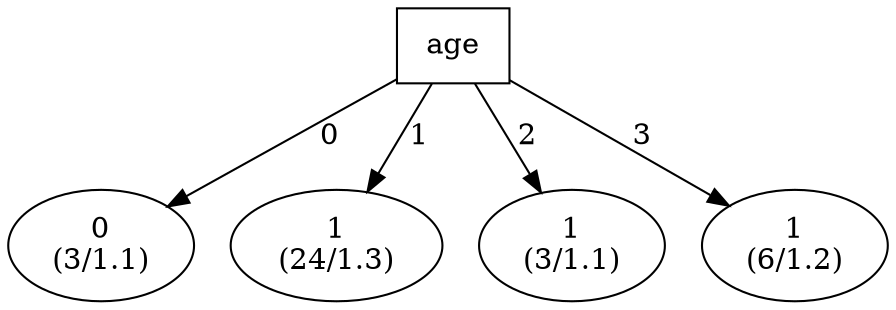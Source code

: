 digraph YaDT {
n0 [ shape=box, label="age\n"]
n0 -> n1 [label="0"]
n1 [ shape=ellipse, label="0\n(3/1.1)"]
n0 -> n2 [label="1"]
n2 [ shape=ellipse, label="1\n(24/1.3)"]
n0 -> n3 [label="2"]
n3 [ shape=ellipse, label="1\n(3/1.1)"]
n0 -> n4 [label="3"]
n4 [ shape=ellipse, label="1\n(6/1.2)"]
}
